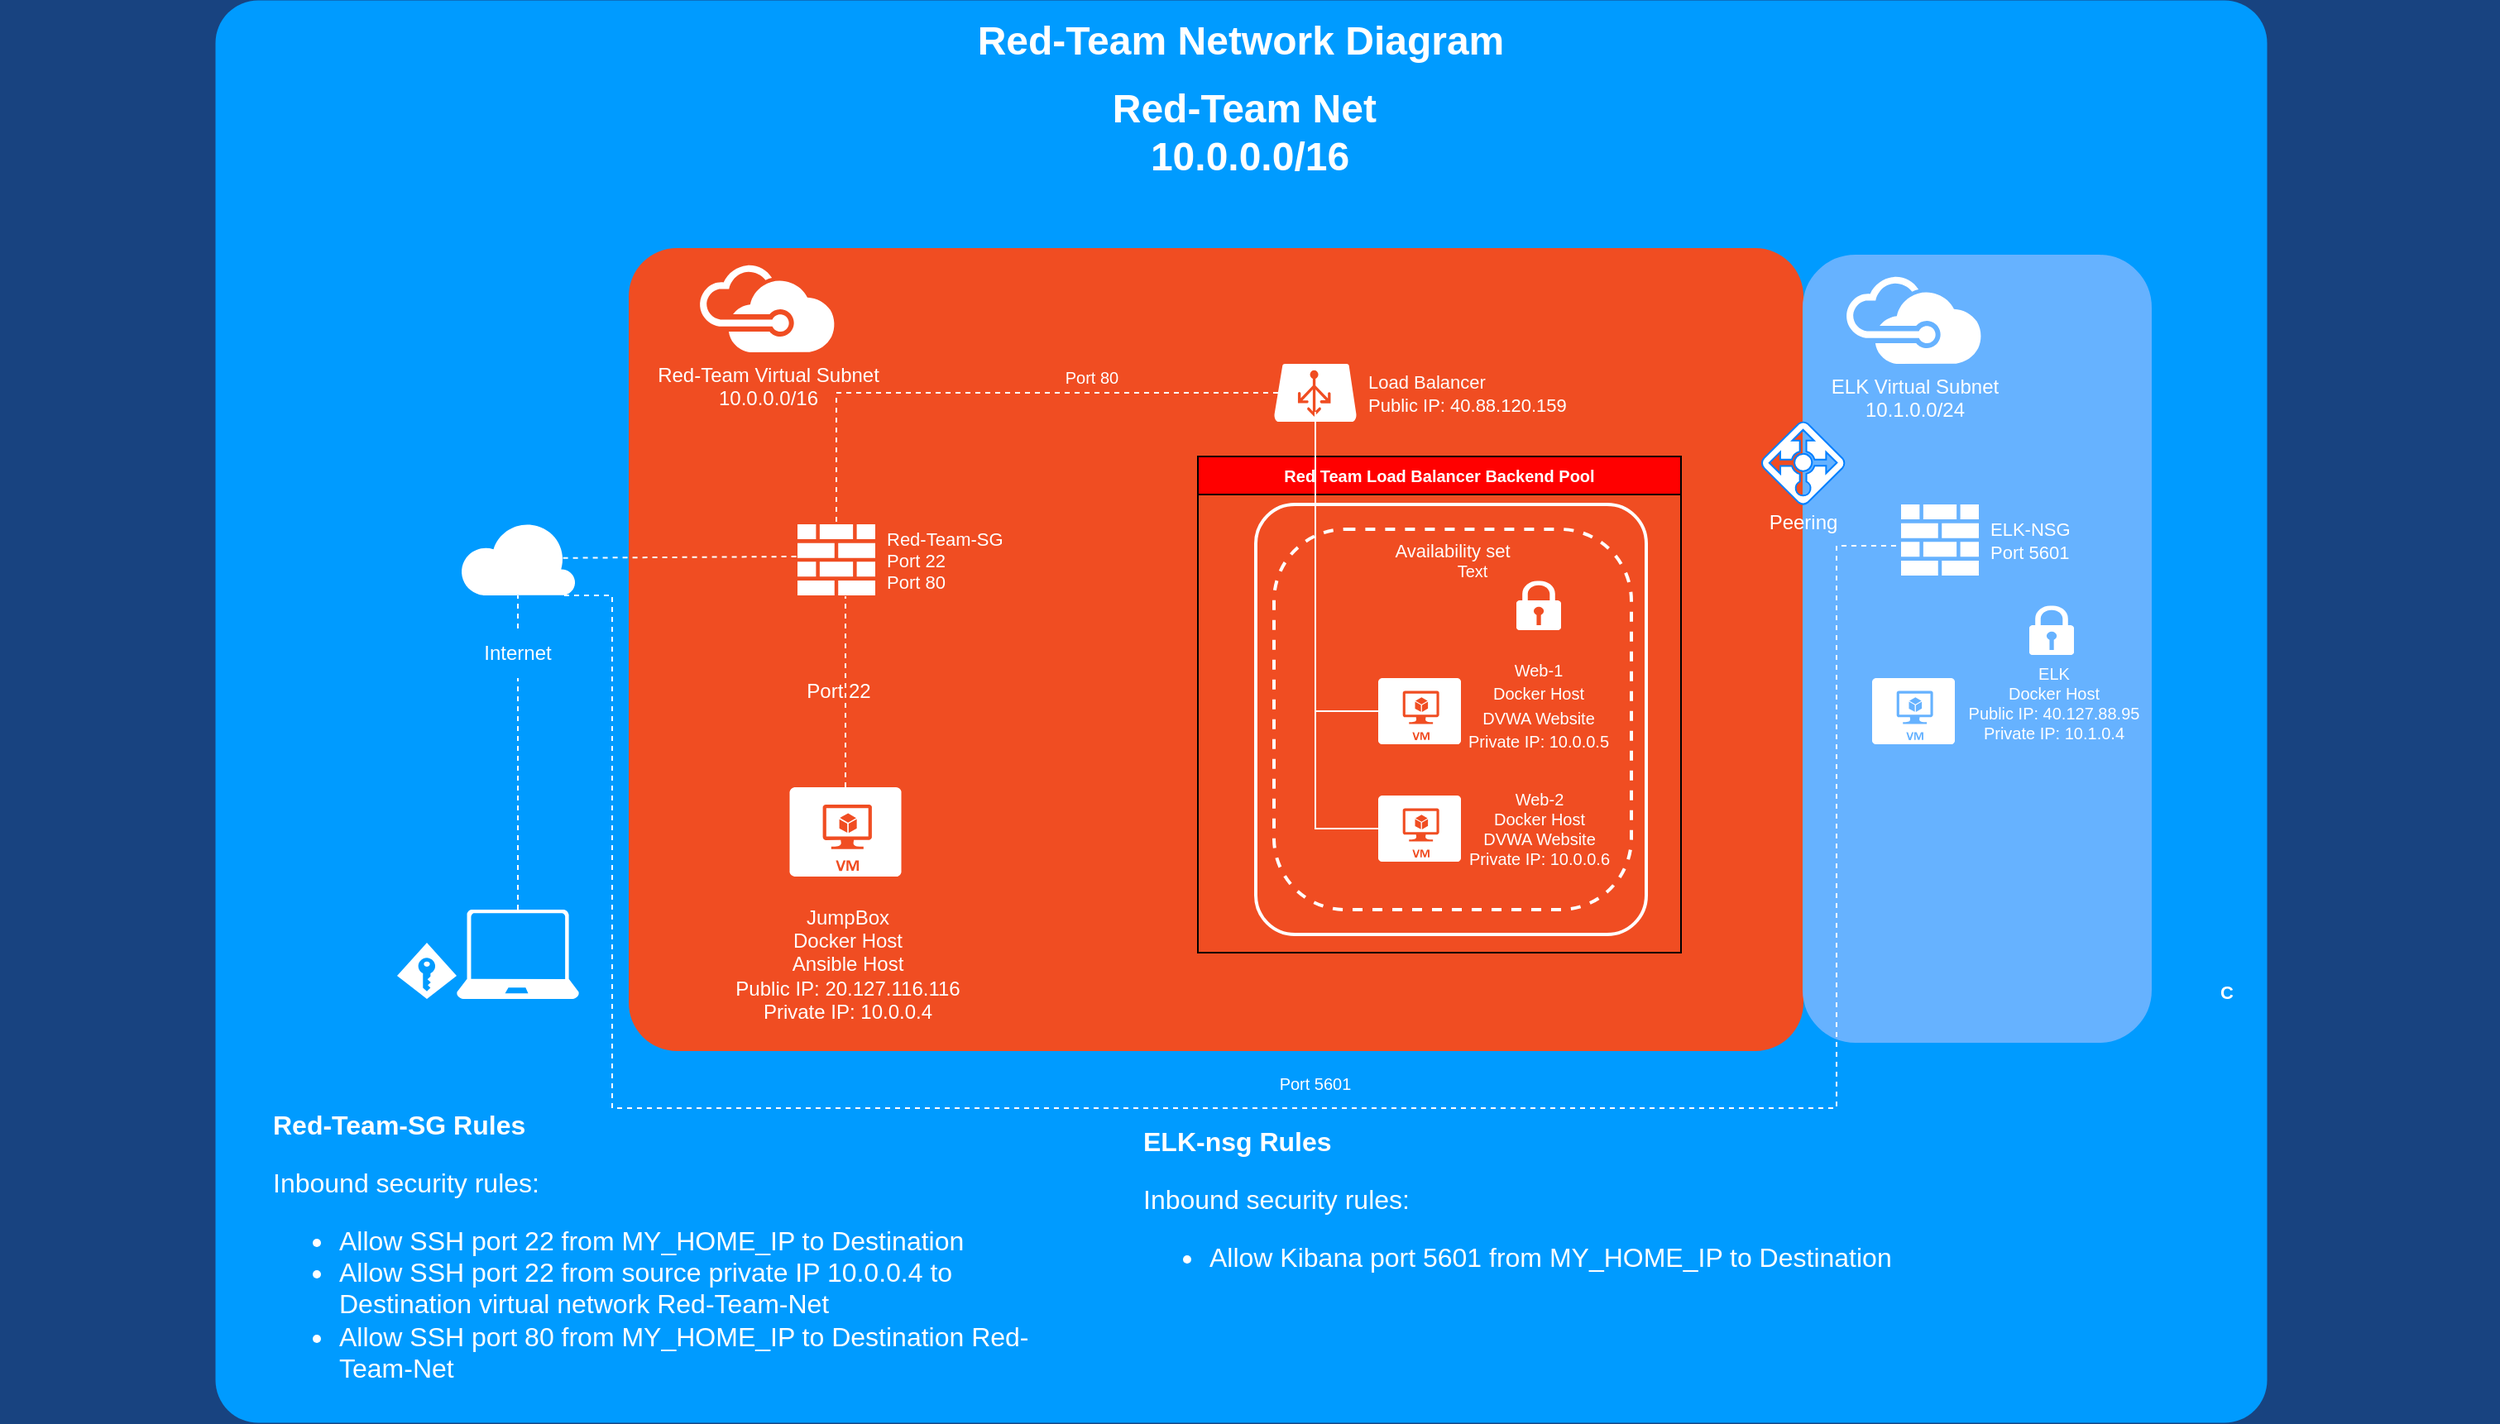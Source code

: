 <mxfile version="16.6.6" type="device"><diagram name="Page-1" id="7a6c530e-6e37-e111-ec74-82921da8cc10"><mxGraphModel dx="1266" dy="697" grid="1" gridSize="10" guides="1" tooltips="1" connect="1" arrows="1" fold="1" page="1" pageScale="1.5" pageWidth="1169" pageHeight="826" background="#184380" math="0" shadow="0"><root><mxCell id="0" style=";html=1;"/><mxCell id="1" style=";html=1;" parent="0"/><mxCell id="23046e2b9bb16c14-116" value="&lt;font style=&quot;font-size: 24px&quot;&gt;&lt;b&gt;Red-Team Network Diagram&lt;/b&gt;&lt;/font&gt;" style="whiteSpace=wrap;html=1;rounded=1;shadow=0;strokeColor=none;strokeWidth=0;fillColor=#009BFF;fontSize=20;fontColor=#FFFFFF;align=center;arcSize=3;verticalAlign=top;spacingTop=4;sketch=0;" parent="1" vertex="1"><mxGeometry x="200" y="90" width="1240" height="860" as="geometry"/></mxCell><mxCell id="23046e2b9bb16c14-28" value="" style="rounded=1;whiteSpace=wrap;html=1;shadow=0;strokeWidth=2;fillColor=#F04D22;fontSize=12;fontColor=#FFFFFF;align=center;strokeColor=none;arcSize=6;verticalAlign=top;" parent="1" vertex="1"><mxGeometry x="450" y="240" width="710" height="485.5" as="geometry"/></mxCell><mxCell id="23046e2b9bb16c14-29" value="" style="verticalLabelPosition=bottom;html=1;verticalAlign=top;strokeColor=none;fillColor=#FFFFFF;shape=mxgraph.azure.virtual_machine;rounded=1;shadow=0;fontSize=12;fontColor=#000000;align=center;" parent="1" vertex="1"><mxGeometry x="903" y="500" width="50" height="40" as="geometry"/></mxCell><mxCell id="eEmsJUH0YkXVQatpHJIQ-27" style="edgeStyle=orthogonalEdgeStyle;rounded=0;orthogonalLoop=1;jettySize=auto;html=1;exitX=0;exitY=0.5;exitDx=0;exitDy=0;exitPerimeter=0;entryX=0.5;entryY=0.829;entryDx=0;entryDy=0;entryPerimeter=0;fontSize=10;fontColor=#FFFFFF;endArrow=none;endFill=0;strokeColor=#FFFFFF;" edge="1" parent="1" source="23046e2b9bb16c14-30" target="23046e2b9bb16c14-63"><mxGeometry relative="1" as="geometry"/></mxCell><mxCell id="23046e2b9bb16c14-30" value="" style="verticalLabelPosition=bottom;html=1;verticalAlign=top;strokeColor=none;fillColor=#FFFFFF;shape=mxgraph.azure.virtual_machine;rounded=1;shadow=0;fontSize=12;fontColor=#000000;align=center;" parent="1" vertex="1"><mxGeometry x="903" y="571" width="50" height="40" as="geometry"/></mxCell><mxCell id="23046e2b9bb16c14-48" value="Red-Team Virtual Subnet&lt;br&gt;10.0.0.0/16" style="shadow=0;dashed=0;html=1;strokeColor=none;fillColor=#FFFFFF;labelPosition=center;verticalLabelPosition=bottom;verticalAlign=top;shape=mxgraph.office.clouds.azure;rounded=1;fontSize=12;fontColor=#FFFFFF;align=center;" parent="1" vertex="1"><mxGeometry x="492" y="250" width="83" height="53" as="geometry"/></mxCell><mxCell id="23046e2b9bb16c14-57" value="" style="shadow=0;dashed=0;html=1;strokeColor=none;shape=mxgraph.mscae.enterprise.lock;fillColor=#FFFFFF;rounded=0;fontSize=12;fontColor=#000000;align=center;" parent="1" vertex="1"><mxGeometry x="986.5" y="441" width="27" height="30" as="geometry"/></mxCell><mxCell id="23046e2b9bb16c14-62" value="Red-Team-SG&lt;br&gt;Port 22&lt;br&gt;Port 80" style="shadow=0;dashed=0;html=1;strokeColor=none;labelPosition=right;verticalLabelPosition=middle;verticalAlign=middle;shape=mxgraph.office.concepts.firewall;fillColor=#FFFFFF;rounded=1;fontSize=11;fontColor=#FFFFFF;align=left;spacingLeft=5;" parent="1" vertex="1"><mxGeometry x="552" y="407" width="47" height="43" as="geometry"/></mxCell><mxCell id="eEmsJUH0YkXVQatpHJIQ-15" style="edgeStyle=orthogonalEdgeStyle;rounded=0;orthogonalLoop=1;jettySize=auto;html=1;exitX=0.05;exitY=0.5;exitDx=0;exitDy=0;exitPerimeter=0;dashed=1;fontColor=#FFFFFF;endArrow=none;endFill=0;strokeColor=#FFFFFF;" edge="1" parent="1" source="23046e2b9bb16c14-63" target="23046e2b9bb16c14-62"><mxGeometry relative="1" as="geometry"/></mxCell><mxCell id="23046e2b9bb16c14-63" value="Load Balancer&lt;br&gt;Public IP: 40.88.120.159&amp;nbsp;" style="verticalLabelPosition=middle;html=1;verticalAlign=middle;strokeColor=none;fillColor=#FFFFFF;shape=mxgraph.azure.azure_load_balancer;rounded=1;shadow=0;dashed=1;fontSize=11;fontColor=#FFFFFF;align=left;labelPosition=right;spacingLeft=5;" parent="1" vertex="1"><mxGeometry x="840" y="310" width="50" height="35" as="geometry"/></mxCell><mxCell id="23046e2b9bb16c14-82" value="B" style="text;html=1;strokeColor=none;fillColor=none;align=center;verticalAlign=middle;whiteSpace=wrap;rounded=1;shadow=0;fontSize=11;fontColor=#FFFFFF;fontStyle=1" parent="1" vertex="1"><mxGeometry x="1226" y="678" width="20" height="20" as="geometry"/></mxCell><mxCell id="23046e2b9bb16c14-83" value="C" style="text;html=1;strokeColor=none;fillColor=none;align=center;verticalAlign=middle;whiteSpace=wrap;rounded=1;shadow=0;fontSize=11;fontColor=#FFFFFF;fontStyle=1" parent="1" vertex="1"><mxGeometry x="1406" y="680" width="20" height="20" as="geometry"/></mxCell><mxCell id="23046e2b9bb16c14-113" value="Red-Team Net&amp;nbsp;&lt;br&gt;10.0.0.0/16" style="text;strokeColor=none;fillColor=none;html=1;fontSize=24;fontStyle=1;verticalAlign=middle;align=center;rounded=0;shadow=0;fontColor=#FFFFFF;" parent="1" vertex="1"><mxGeometry x="70" y="150" width="1510" height="40" as="geometry"/></mxCell><mxCell id="23046e2b9bb16c14-115" value="&lt;h1 style=&quot;font-size: 16px&quot;&gt;&lt;font style=&quot;font-size: 16px&quot;&gt;Red-Team-SG Rules&lt;/font&gt;&lt;/h1&gt;&lt;p style=&quot;font-size: 16px&quot;&gt;&lt;font style=&quot;font-size: 16px&quot;&gt;Inbound security rules:&lt;/font&gt;&lt;/p&gt;&lt;p style=&quot;font-size: 16px&quot;&gt;&lt;/p&gt;&lt;ul style=&quot;font-size: 16px&quot;&gt;&lt;li&gt;&lt;font style=&quot;font-size: 16px&quot;&gt;Allow SSH port 22 from MY_HOME_IP to Destination&lt;/font&gt;&lt;/li&gt;&lt;li&gt;&lt;font style=&quot;font-size: 16px&quot;&gt;Allow SSH port 22 from source private IP 10.0.0.4 to Destination virtual network Red-Team-Net&lt;/font&gt;&lt;/li&gt;&lt;li&gt;&lt;font style=&quot;font-size: 16px&quot;&gt;Allow SSH port 80 from MY_HOME_IP to Destination Red-Team-Net&lt;/font&gt;&lt;/li&gt;&lt;/ul&gt;&lt;p&gt;&lt;/p&gt;" style="text;html=1;strokeColor=none;fillColor=none;spacing=5;spacingTop=-20;whiteSpace=wrap;overflow=hidden;rounded=0;shadow=0;fontSize=10;fontColor=#FFFFFF;align=left;" parent="1" vertex="1"><mxGeometry x="230" y="760" width="490" height="180" as="geometry"/></mxCell><mxCell id="eEmsJUH0YkXVQatpHJIQ-5" style="edgeStyle=none;rounded=0;orthogonalLoop=1;jettySize=auto;html=1;exitX=0.5;exitY=0;exitDx=0;exitDy=0;exitPerimeter=0;entryX=0.5;entryY=1;entryDx=0;entryDy=0;entryPerimeter=0;dashed=1;endArrow=none;endFill=0;startArrow=none;strokeColor=#FFFFFF;" edge="1" parent="1" source="eEmsJUH0YkXVQatpHJIQ-6" target="eEmsJUH0YkXVQatpHJIQ-3"><mxGeometry relative="1" as="geometry"/></mxCell><mxCell id="eEmsJUH0YkXVQatpHJIQ-1" value="" style="verticalLabelPosition=bottom;html=1;verticalAlign=top;align=center;strokeColor=none;fillColor=#FFFFFF;shape=mxgraph.azure.laptop;pointerEvents=1;" vertex="1" parent="1"><mxGeometry x="346" y="640" width="74" height="54" as="geometry"/></mxCell><mxCell id="eEmsJUH0YkXVQatpHJIQ-2" value="" style="verticalLabelPosition=bottom;html=1;verticalAlign=top;align=center;strokeColor=none;fillColor=#FFFFFF;shape=mxgraph.azure.access_control;" vertex="1" parent="1"><mxGeometry x="310" y="660" width="36" height="34" as="geometry"/></mxCell><mxCell id="eEmsJUH0YkXVQatpHJIQ-11" style="edgeStyle=none;rounded=0;orthogonalLoop=1;jettySize=auto;html=1;exitX=0.89;exitY=0.5;exitDx=0;exitDy=0;exitPerimeter=0;entryX=0.021;entryY=0.453;entryDx=0;entryDy=0;entryPerimeter=0;dashed=1;fontColor=#FFFFFF;endArrow=none;endFill=0;strokeColor=#FFFFFF;" edge="1" parent="1" source="eEmsJUH0YkXVQatpHJIQ-3" target="23046e2b9bb16c14-62"><mxGeometry relative="1" as="geometry"/></mxCell><mxCell id="eEmsJUH0YkXVQatpHJIQ-3" value="" style="verticalLabelPosition=bottom;html=1;verticalAlign=top;align=center;strokeColor=none;fillColor=#FFFFFF;shape=mxgraph.azure.cloud;" vertex="1" parent="1"><mxGeometry x="348" y="404.75" width="70" height="45.25" as="geometry"/></mxCell><mxCell id="eEmsJUH0YkXVQatpHJIQ-6" value="&lt;font color=&quot;#ffffff&quot;&gt;Internet&lt;/font&gt;" style="text;html=1;strokeColor=none;fillColor=none;align=center;verticalAlign=middle;whiteSpace=wrap;rounded=0;" vertex="1" parent="1"><mxGeometry x="353" y="470" width="60" height="30" as="geometry"/></mxCell><mxCell id="eEmsJUH0YkXVQatpHJIQ-7" value="" style="edgeStyle=none;rounded=0;orthogonalLoop=1;jettySize=auto;html=1;exitX=0.5;exitY=0;exitDx=0;exitDy=0;exitPerimeter=0;entryX=0.5;entryY=1;entryDx=0;entryDy=0;entryPerimeter=0;dashed=1;endArrow=none;endFill=0;strokeColor=#FFFFFF;" edge="1" parent="1" source="eEmsJUH0YkXVQatpHJIQ-1" target="eEmsJUH0YkXVQatpHJIQ-6"><mxGeometry relative="1" as="geometry"><mxPoint x="383" y="640" as="sourcePoint"/><mxPoint x="383" y="450" as="targetPoint"/></mxGeometry></mxCell><mxCell id="eEmsJUH0YkXVQatpHJIQ-10" style="rounded=0;orthogonalLoop=1;jettySize=auto;html=1;exitX=0.5;exitY=0;exitDx=0;exitDy=0;exitPerimeter=0;entryX=0.617;entryY=1.012;entryDx=0;entryDy=0;entryPerimeter=0;dashed=1;fontColor=#FFFFFF;endArrow=none;endFill=0;strokeColor=#FFFFFF;" edge="1" parent="1" source="eEmsJUH0YkXVQatpHJIQ-8" target="23046e2b9bb16c14-62"><mxGeometry relative="1" as="geometry"/></mxCell><mxCell id="eEmsJUH0YkXVQatpHJIQ-8" value="" style="verticalLabelPosition=bottom;html=1;verticalAlign=top;align=center;strokeColor=none;fillColor=#FFFFFF;shape=mxgraph.azure.virtual_machine;fontColor=#FFFFFF;" vertex="1" parent="1"><mxGeometry x="547.25" y="566" width="67.5" height="54" as="geometry"/></mxCell><mxCell id="eEmsJUH0YkXVQatpHJIQ-9" value="JumpBox&lt;br&gt;Docker Host&lt;br&gt;Ansible Host&lt;br&gt;Public IP: 20.127.116.116&lt;br&gt;Private IP: 10.0.0.4" style="text;html=1;strokeColor=none;fillColor=none;align=center;verticalAlign=middle;whiteSpace=wrap;rounded=0;fontColor=#FFFFFF;" vertex="1" parent="1"><mxGeometry x="489" y="624" width="187" height="97" as="geometry"/></mxCell><mxCell id="eEmsJUH0YkXVQatpHJIQ-12" value="Port 22" style="text;html=1;strokeColor=none;fillColor=none;align=center;verticalAlign=middle;whiteSpace=wrap;rounded=0;fontColor=#FFFFFF;" vertex="1" parent="1"><mxGeometry x="547" y="493" width="60" height="30" as="geometry"/></mxCell><mxCell id="eEmsJUH0YkXVQatpHJIQ-19" value="&lt;font style=&quot;font-size: 10px&quot;&gt;Web-1&lt;br&gt;Docker Host&lt;br&gt;DVWA Website&lt;br&gt;Private IP: 10.0.0.5&lt;/font&gt;" style="text;html=1;strokeColor=none;fillColor=none;align=center;verticalAlign=middle;whiteSpace=wrap;rounded=0;fontColor=#FFFFFF;" vertex="1" parent="1"><mxGeometry x="935" y="501" width="130" height="30" as="geometry"/></mxCell><mxCell id="eEmsJUH0YkXVQatpHJIQ-21" value="Web-2&lt;br&gt;Docker Host&lt;br&gt;DVWA Website&lt;br&gt;Private IP: 10.0.0.6" style="text;html=1;strokeColor=none;fillColor=none;align=center;verticalAlign=middle;whiteSpace=wrap;rounded=0;fontSize=10;fontColor=#FFFFFF;" vertex="1" parent="1"><mxGeometry x="955.5" y="576" width="89" height="30" as="geometry"/></mxCell><mxCell id="eEmsJUH0YkXVQatpHJIQ-34" value="" style="rounded=1;whiteSpace=wrap;html=1;fontSize=10;fontColor=#FFFFFF;fillColor=#66B2FF;strokeColor=#66B2FF;" vertex="1" parent="1"><mxGeometry x="1160" y="244.5" width="210" height="475.5" as="geometry"/></mxCell><mxCell id="eEmsJUH0YkXVQatpHJIQ-29" value="Port 80" style="text;html=1;strokeColor=none;fillColor=none;align=center;verticalAlign=middle;whiteSpace=wrap;rounded=0;fontSize=10;fontColor=#FFFFFF;" vertex="1" parent="1"><mxGeometry x="700" y="303" width="60" height="30" as="geometry"/></mxCell><mxCell id="eEmsJUH0YkXVQatpHJIQ-33" value="Red Team Load Balancer Backend Pool" style="swimlane;fontSize=10;fontColor=#FFFFFF;fillColor=#FF0000;" vertex="1" parent="1"><mxGeometry x="794" y="366" width="292" height="300" as="geometry"/></mxCell><mxCell id="23046e2b9bb16c14-2" value="" style="rounded=1;whiteSpace=wrap;html=1;shadow=0;strokeWidth=2;fillColor=none;fontSize=12;fontColor=#000000;align=center;strokeColor=#FFFFFF;arcSize=10;" parent="eEmsJUH0YkXVQatpHJIQ-33" vertex="1"><mxGeometry x="35" y="29" width="236" height="260" as="geometry"/></mxCell><mxCell id="23046e2b9bb16c14-54" value="Availability set" style="rounded=1;whiteSpace=wrap;html=1;shadow=0;strokeWidth=2;fillColor=none;fontSize=11;fontColor=#FFFFFF;align=center;strokeColor=#FFFFFF;dashed=1;verticalAlign=top;arcSize=20;" parent="eEmsJUH0YkXVQatpHJIQ-33" vertex="1"><mxGeometry x="46" y="44" width="216" height="230" as="geometry"/></mxCell><mxCell id="23046e2b9bb16c14-58" value="" style="shadow=0;dashed=0;html=1;strokeColor=#007FFF;labelPosition=center;verticalLabelPosition=bottom;verticalAlign=top;shape=mxgraph.mscae.cloud.azure_load_balancer_feature;fillColor=#FFFFFF;rounded=1;fontSize=12;fontColor=#000000;align=center;" parent="1" vertex="1"><mxGeometry x="1135" y="345" width="50" height="50" as="geometry"/></mxCell><mxCell id="eEmsJUH0YkXVQatpHJIQ-25" style="edgeStyle=orthogonalEdgeStyle;rounded=0;orthogonalLoop=1;jettySize=auto;html=1;exitX=0.5;exitY=1;exitDx=0;exitDy=0;exitPerimeter=0;entryX=0;entryY=0.5;entryDx=0;entryDy=0;entryPerimeter=0;fontSize=10;fontColor=#FFFFFF;endArrow=none;endFill=0;strokeColor=#FFFFFF;" edge="1" parent="1" source="23046e2b9bb16c14-63" target="23046e2b9bb16c14-29"><mxGeometry relative="1" as="geometry"/></mxCell><mxCell id="eEmsJUH0YkXVQatpHJIQ-35" value="ELK Virtual Subnet&lt;br&gt;10.1.0.0/24" style="shadow=0;dashed=0;html=1;strokeColor=none;fillColor=#FFFFFF;labelPosition=center;verticalLabelPosition=bottom;verticalAlign=top;shape=mxgraph.office.clouds.azure;rounded=1;fontSize=12;fontColor=#FFFFFF;align=center;" vertex="1" parent="1"><mxGeometry x="1185" y="257" width="83" height="53" as="geometry"/></mxCell><mxCell id="eEmsJUH0YkXVQatpHJIQ-36" value="ELK-NSG&lt;br&gt;Port 5601" style="shadow=0;dashed=0;html=1;strokeColor=none;labelPosition=right;verticalLabelPosition=middle;verticalAlign=middle;shape=mxgraph.office.concepts.firewall;fillColor=#FFFFFF;rounded=1;fontSize=11;fontColor=#FFFFFF;align=left;spacingLeft=5;" vertex="1" parent="1"><mxGeometry x="1219" y="395" width="47" height="43" as="geometry"/></mxCell><mxCell id="eEmsJUH0YkXVQatpHJIQ-37" value="" style="shadow=0;dashed=0;html=1;strokeColor=none;shape=mxgraph.mscae.enterprise.lock;fillColor=#FFFFFF;rounded=0;fontSize=12;fontColor=#000000;align=center;" vertex="1" parent="1"><mxGeometry x="1296.5" y="456" width="27" height="30" as="geometry"/></mxCell><mxCell id="eEmsJUH0YkXVQatpHJIQ-38" value="" style="verticalLabelPosition=bottom;html=1;verticalAlign=top;strokeColor=none;fillColor=#FFFFFF;shape=mxgraph.azure.virtual_machine;rounded=1;shadow=0;fontSize=12;fontColor=#000000;align=center;" vertex="1" parent="1"><mxGeometry x="1201.5" y="500" width="50" height="40" as="geometry"/></mxCell><mxCell id="eEmsJUH0YkXVQatpHJIQ-40" value="ELK&lt;br&gt;Docker Host&lt;br&gt;Public IP: 40.127.88.95&lt;br&gt;Private IP: 10.1.0.4" style="text;html=1;strokeColor=none;fillColor=none;align=center;verticalAlign=middle;whiteSpace=wrap;rounded=0;sketch=0;fontSize=10;fontColor=#FFFFFF;" vertex="1" parent="1"><mxGeometry x="1257.5" y="500" width="106.5" height="30" as="geometry"/></mxCell><mxCell id="eEmsJUH0YkXVQatpHJIQ-42" style="edgeStyle=orthogonalEdgeStyle;rounded=0;orthogonalLoop=1;jettySize=auto;html=1;exitX=0.9;exitY=1;exitDx=0;exitDy=0;exitPerimeter=0;entryX=-0.021;entryY=0.581;entryDx=0;entryDy=0;entryPerimeter=0;fontSize=10;fontColor=#FFFFFF;endArrow=none;endFill=0;strokeColor=#FFFFFF;dashed=1;" edge="1" parent="1" source="eEmsJUH0YkXVQatpHJIQ-3" target="eEmsJUH0YkXVQatpHJIQ-36"><mxGeometry relative="1" as="geometry"><Array as="points"><mxPoint x="440" y="450"/><mxPoint x="440" y="760"/><mxPoint x="1180" y="760"/><mxPoint x="1180" y="420"/></Array></mxGeometry></mxCell><mxCell id="eEmsJUH0YkXVQatpHJIQ-43" value="Text" style="text;html=1;strokeColor=none;fillColor=none;align=center;verticalAlign=middle;whiteSpace=wrap;rounded=0;sketch=0;fontSize=10;fontColor=#FFFFFF;" vertex="1" parent="1"><mxGeometry x="930" y="420" width="60" height="30" as="geometry"/></mxCell><mxCell id="eEmsJUH0YkXVQatpHJIQ-44" value="Port 5601" style="text;html=1;strokeColor=none;fillColor=none;align=center;verticalAlign=middle;whiteSpace=wrap;rounded=0;sketch=0;fontSize=10;fontColor=#FFFFFF;" vertex="1" parent="1"><mxGeometry x="835" y="730" width="60" height="30" as="geometry"/></mxCell><mxCell id="eEmsJUH0YkXVQatpHJIQ-45" value="&lt;h1 style=&quot;font-size: 16px&quot;&gt;&lt;font style=&quot;font-size: 16px&quot;&gt;ELK-nsg Rules&lt;/font&gt;&lt;/h1&gt;&lt;p style=&quot;font-size: 16px&quot;&gt;&lt;font style=&quot;font-size: 16px&quot;&gt;Inbound security rules:&lt;/font&gt;&lt;/p&gt;&lt;p style=&quot;font-size: 16px&quot;&gt;&lt;/p&gt;&lt;ul style=&quot;font-size: 16px&quot;&gt;&lt;li&gt;&lt;font style=&quot;font-size: 16px&quot;&gt;Allow Kibana port 5601 from MY_HOME_IP to Destination&lt;/font&gt;&lt;/li&gt;&lt;/ul&gt;&lt;p&gt;&lt;/p&gt;" style="text;html=1;strokeColor=none;fillColor=none;spacing=5;spacingTop=-20;whiteSpace=wrap;overflow=hidden;rounded=0;shadow=0;fontSize=10;fontColor=#FFFFFF;align=left;" vertex="1" parent="1"><mxGeometry x="756" y="770" width="490" height="180" as="geometry"/></mxCell><mxCell id="eEmsJUH0YkXVQatpHJIQ-46" value="&lt;font style=&quot;font-size: 12px&quot;&gt;Peering&lt;/font&gt;" style="text;html=1;strokeColor=none;fillColor=none;align=center;verticalAlign=middle;whiteSpace=wrap;rounded=0;sketch=0;fontSize=16;fontColor=#FFFFFF;" vertex="1" parent="1"><mxGeometry x="1130" y="388.5" width="60" height="30" as="geometry"/></mxCell></root></mxGraphModel></diagram></mxfile>